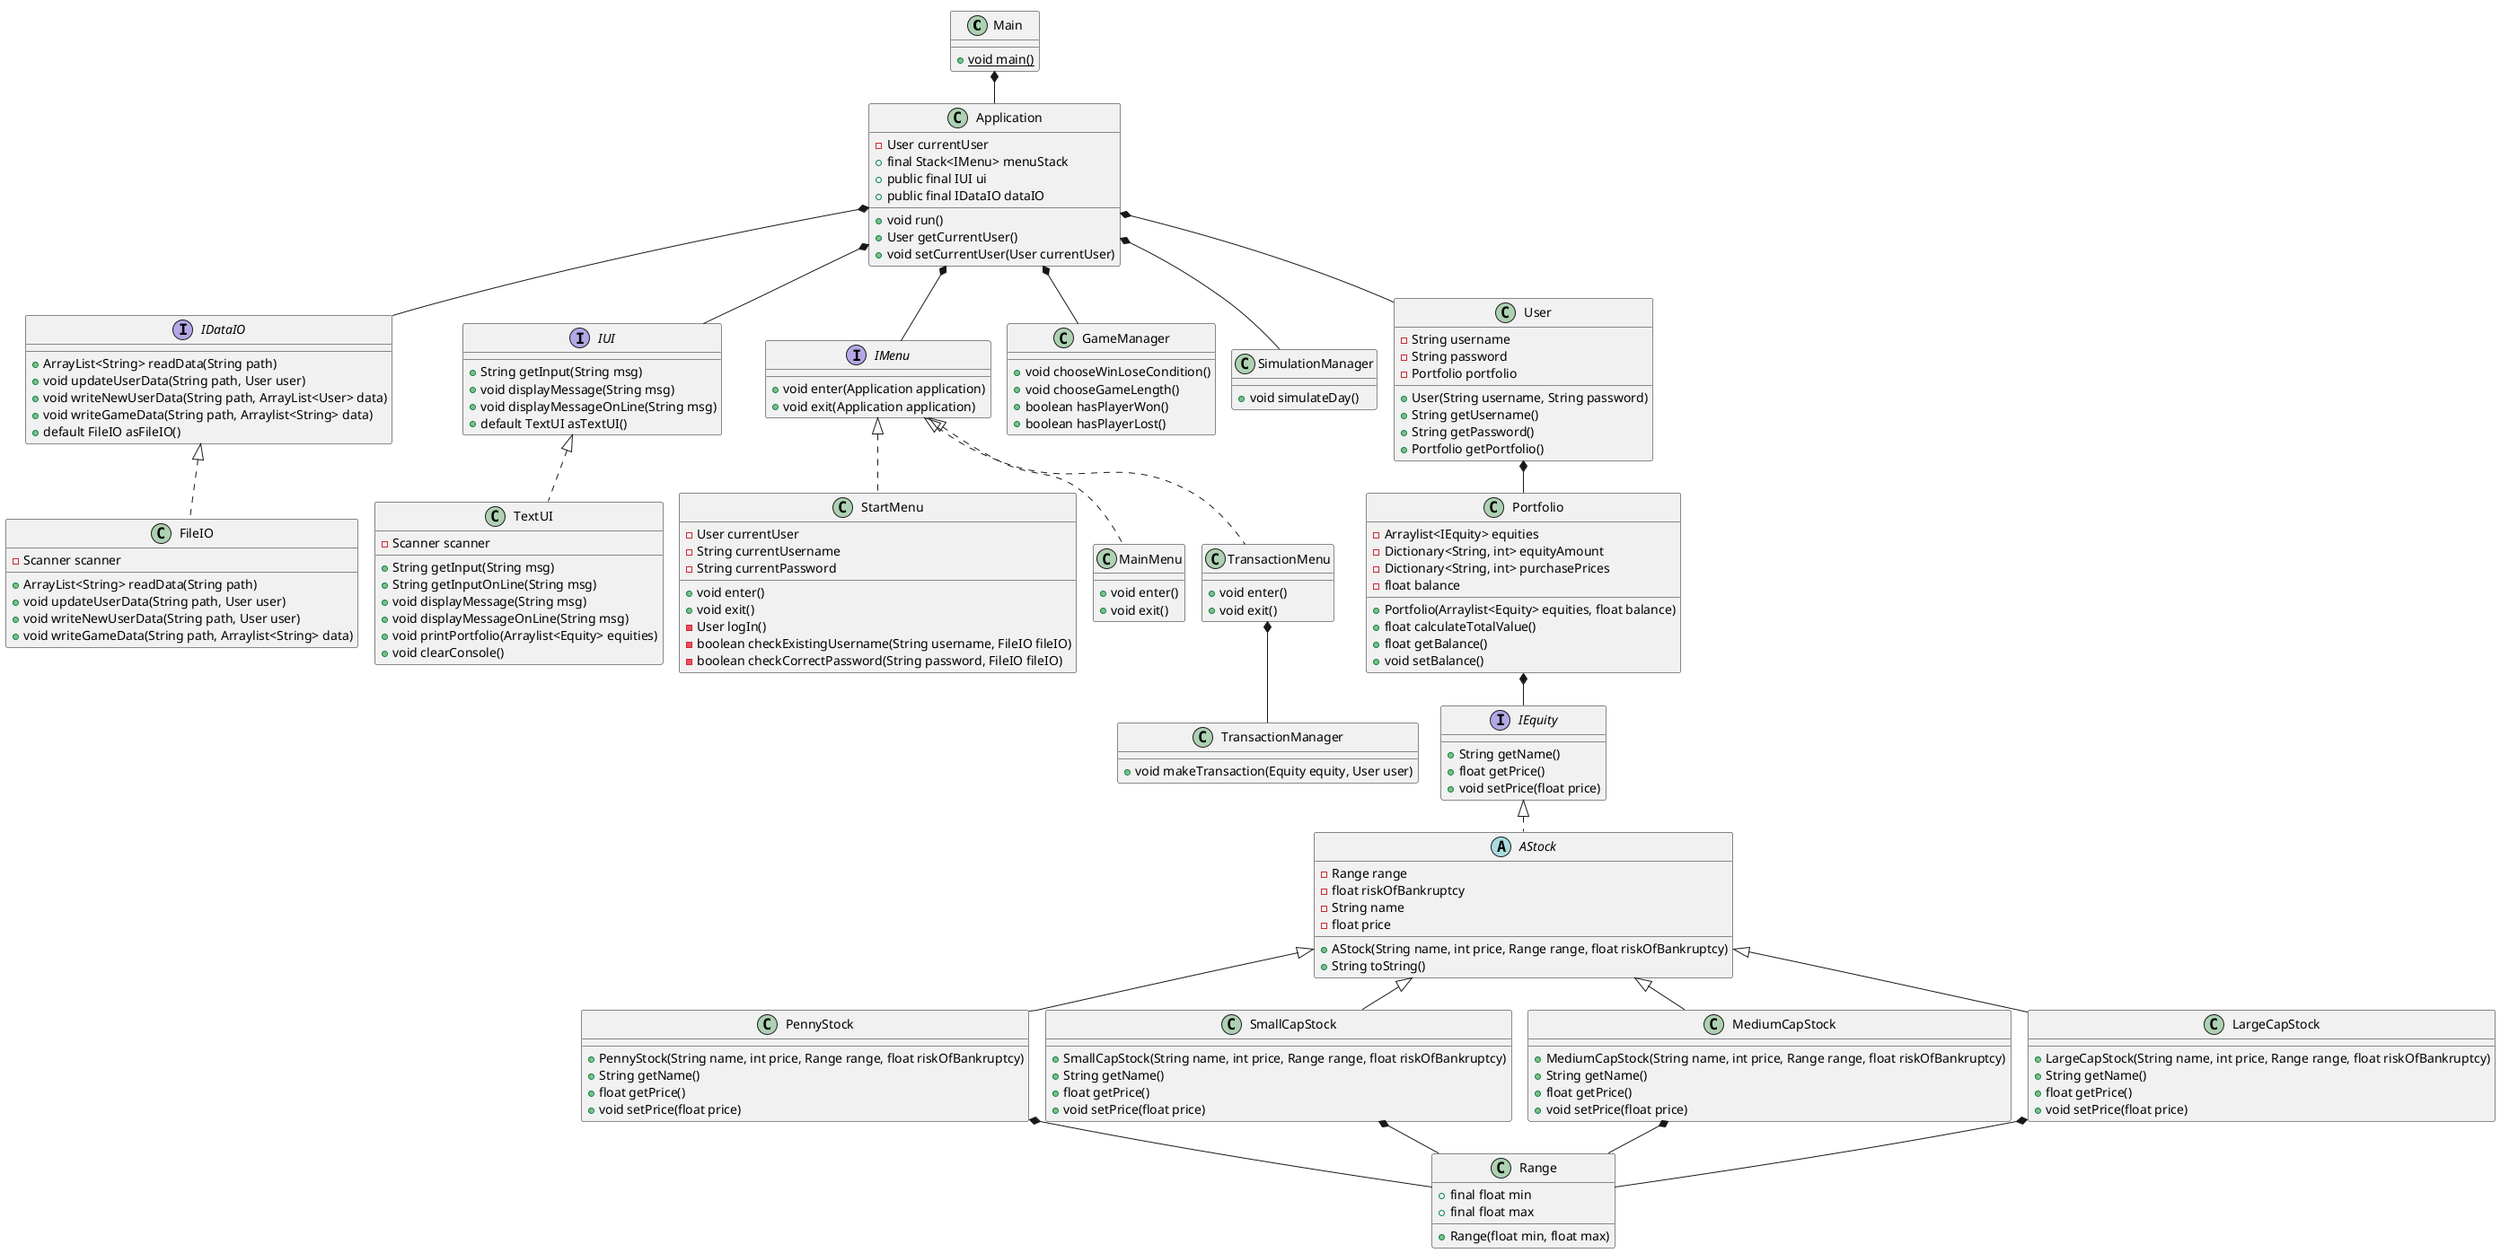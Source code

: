 @startuml
!pragma layout smetana
'https://plantuml.com/class-diagram
class Main {
    + {static} void main()
}

class Application {
    - User currentUser
    + final Stack<IMenu> menuStack
    + public final IUI ui
    + public final IDataIO dataIO
    + void run()
    + User getCurrentUser()
    + void setCurrentUser(User currentUser)
}

interface IDataIO {
    + ArrayList<String> readData(String path)
    + void updateUserData(String path, User user)
    + void writeNewUserData(String path, ArrayList<User> data)
    + void writeGameData(String path, Arraylist<String> data)
    + default FileIO asFileIO()
}

class FileIO implements IDataIO {
    - Scanner scanner
    + ArrayList<String> readData(String path)
    + void updateUserData(String path, User user)
    + void writeNewUserData(String path, User user)
    + void writeGameData(String path, Arraylist<String> data)

}

interface IUI {
    + String getInput(String msg)
    + void displayMessage(String msg)
    + void displayMessageOnLine(String msg)
    + default TextUI asTextUI()
}

class TextUI implements IUI {
    - Scanner scanner
    + String getInput(String msg)
    + String getInputOnLine(String msg)
    + void displayMessage(String msg)
    + void displayMessageOnLine(String msg)
    + void printPortfolio(Arraylist<Equity> equities)
    + void clearConsole()
}

interface IMenu {
    + void enter(Application application)
    + void exit(Application application)
}

class StartMenu implements IMenu {
    - User currentUser
    - String currentUsername
    - String currentPassword
    + void enter()
    + void exit()
    - User logIn()
    - boolean checkExistingUsername(String username, FileIO fileIO)
    - boolean checkCorrectPassword(String password, FileIO fileIO)
}

class MainMenu implements IMenu {
    + void enter()
    + void exit()
}

class TransactionMenu implements IMenu {
    + void enter()
    + void exit()
}

class TransactionManager {
    + void makeTransaction(Equity equity, User user)
}

class GameManager {
    + void chooseWinLoseCondition()
    + void chooseGameLength()
    + boolean hasPlayerWon()
    + boolean hasPlayerLost()
}

class SimulationManager {
    + void simulateDay()
}

class User {
    - String username
    - String password
    - Portfolio portfolio
    + User(String username, String password)
    + String getUsername()
    + String getPassword()
    + Portfolio getPortfolio()
}

class Portfolio {
    - Arraylist<IEquity> equities
    - Dictionary<String, int> equityAmount
    - Dictionary<String, int> purchasePrices
    - float balance
    + Portfolio(Arraylist<Equity> equities, float balance)
    + float calculateTotalValue()
    + float getBalance()
    + void setBalance()

}

interface IEquity {
    + String getName()
    + float getPrice()
    + void setPrice(float price)
}

abstract class AStock implements IEquity {
    - Range range
    - float riskOfBankruptcy
    - String name
    - float price
    + AStock(String name, int price, Range range, float riskOfBankruptcy)
    + String toString()
}

class PennyStock extends AStock {
    + PennyStock(String name, int price, Range range, float riskOfBankruptcy)
    + String getName()
    + float getPrice()
    + void setPrice(float price)
}
class SmallCapStock extends AStock {
    + SmallCapStock(String name, int price, Range range, float riskOfBankruptcy)
    + String getName()
    + float getPrice()
    + void setPrice(float price)
}
class MediumCapStock extends AStock {
    + MediumCapStock(String name, int price, Range range, float riskOfBankruptcy)
    + String getName()
    + float getPrice()
    + void setPrice(float price)
}
class LargeCapStock extends AStock {
    + LargeCapStock(String name, int price, Range range, float riskOfBankruptcy)
    + String getName()
    + float getPrice()
    + void setPrice(float price)
}

class Range {
    + final float min
    + final float max
    + Range(float min, float max)
}

Main *-- Application
Application *-- IMenu
Application *-- User
Application *-- SimulationManager
Application *-- GameManager
Application *-- IUI
Application *-- IDataIO

TransactionMenu *-- TransactionManager

User *-- Portfolio
Portfolio *-- IEquity
PennyStock *-- Range
SmallCapStock *-- Range
MediumCapStock *-- Range
LargeCapStock *-- Range
@enduml